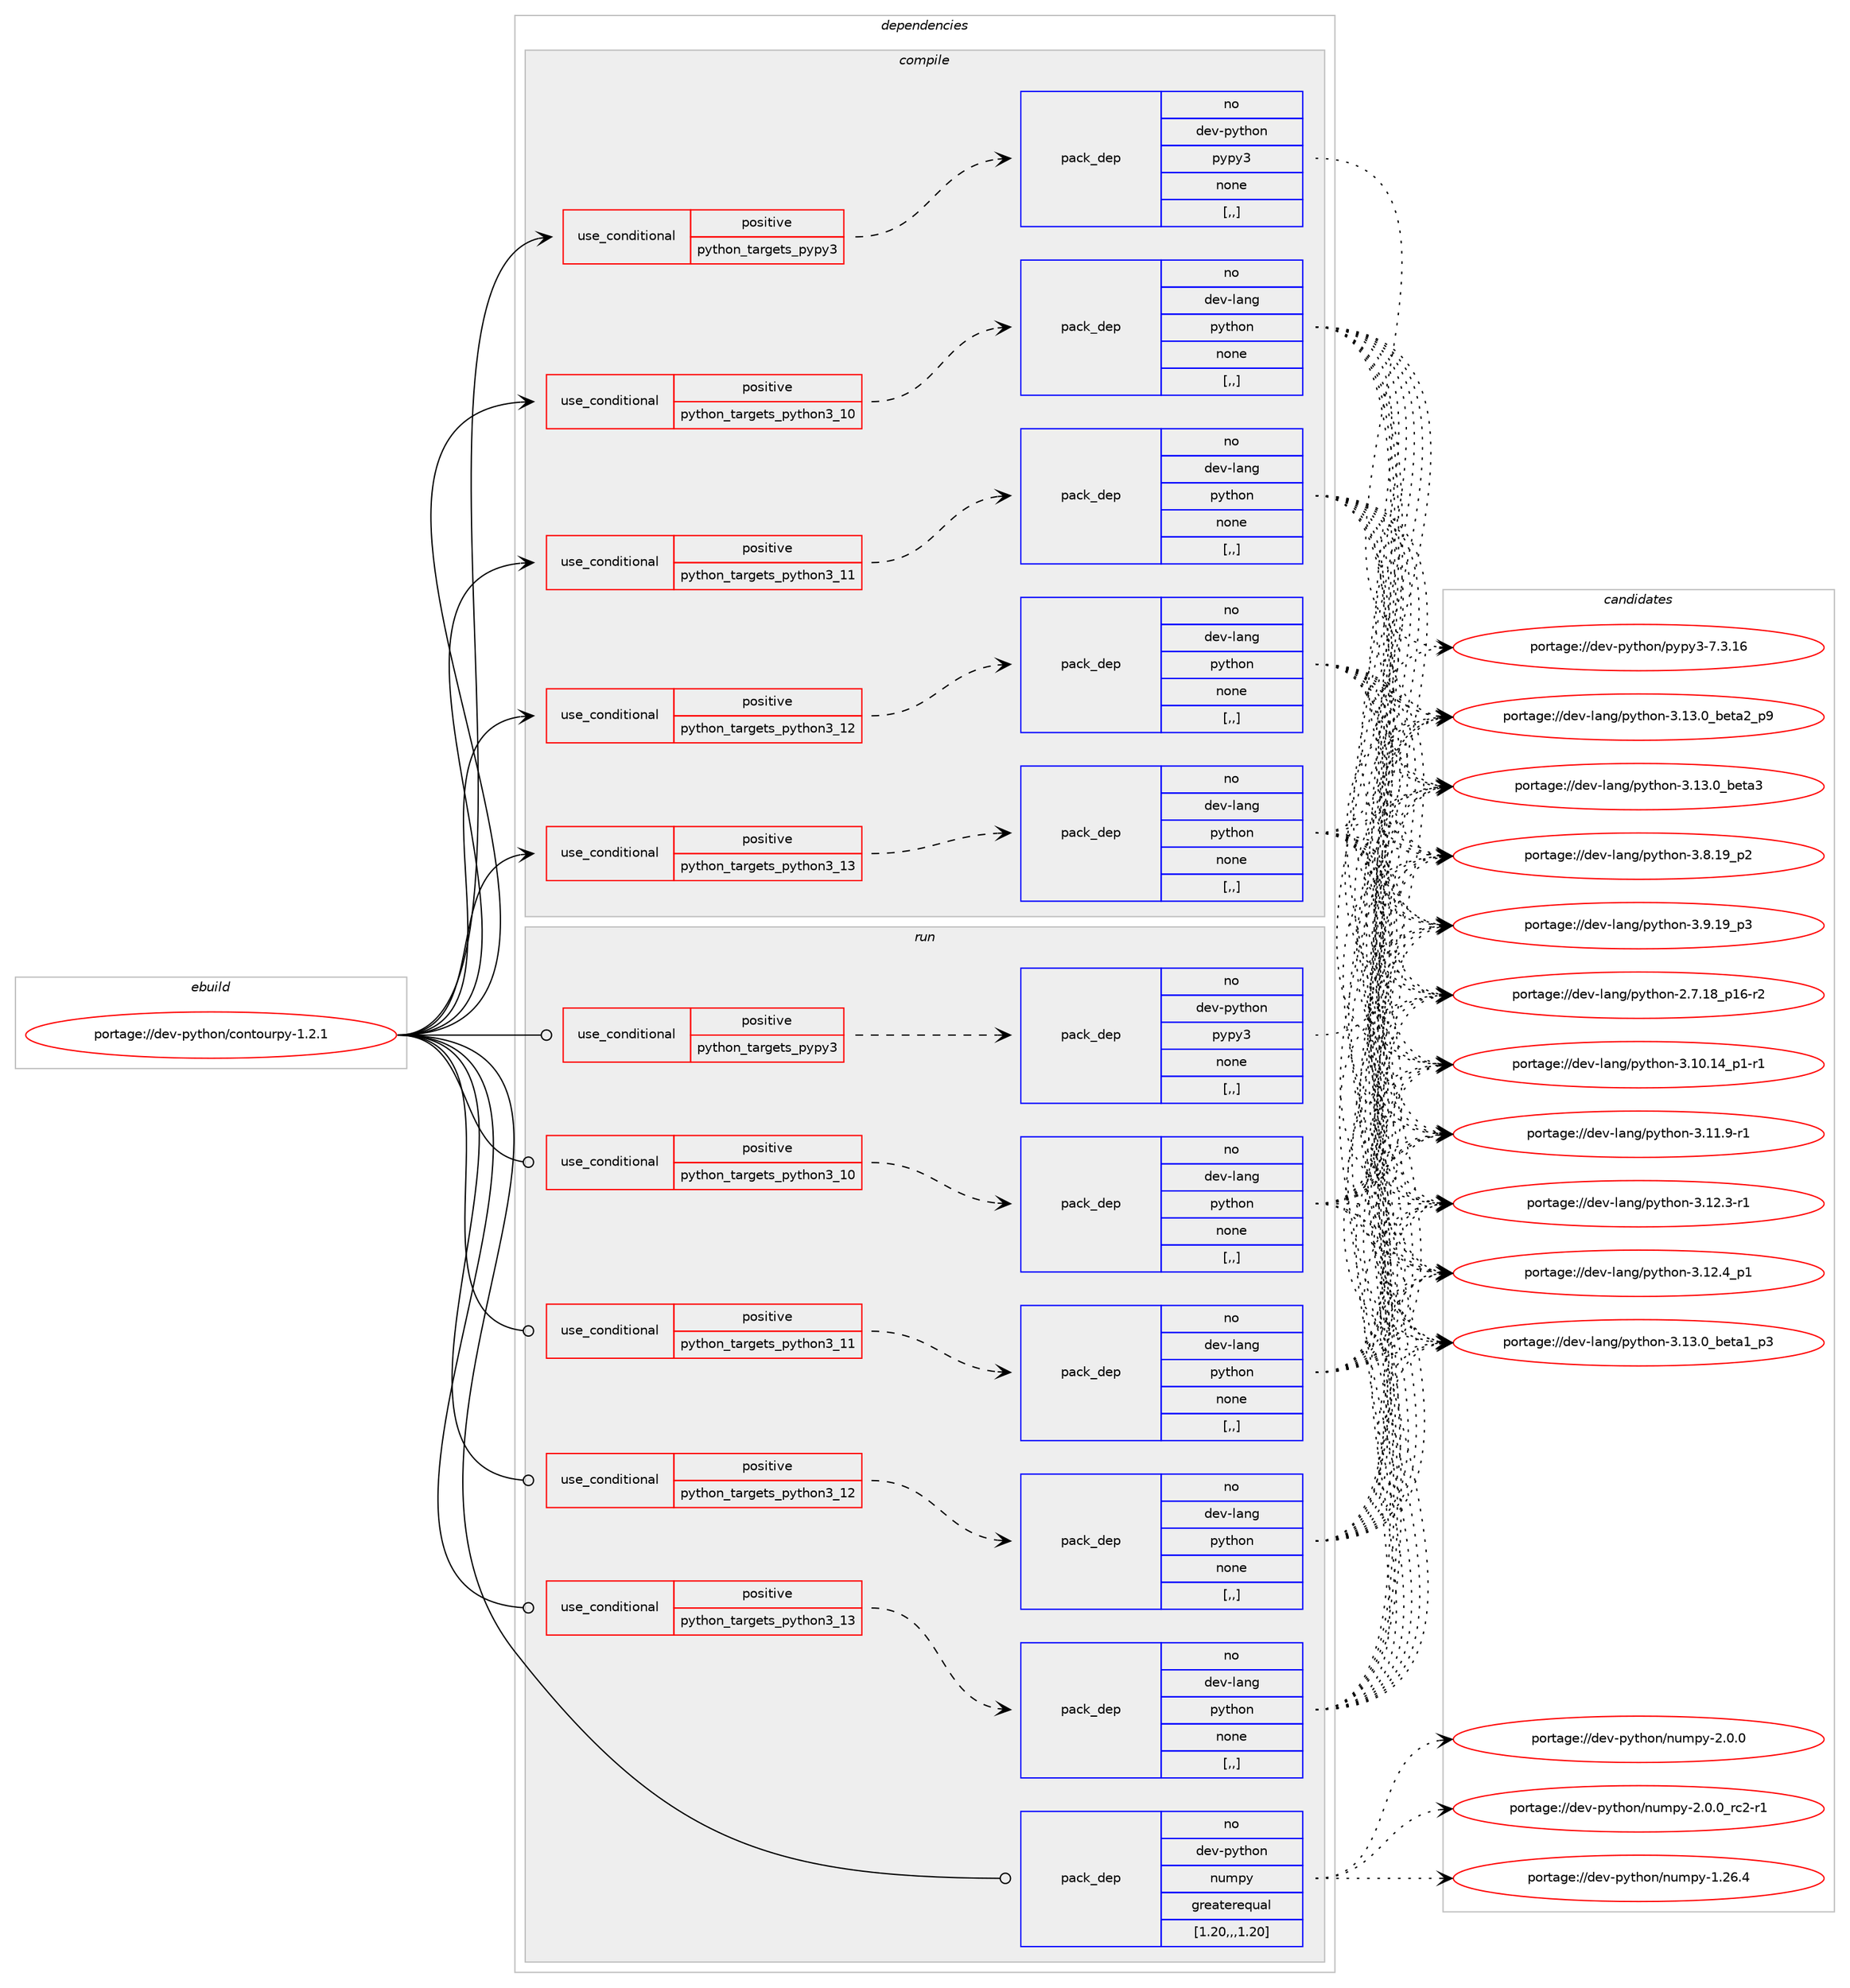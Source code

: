digraph prolog {

# *************
# Graph options
# *************

newrank=true;
concentrate=true;
compound=true;
graph [rankdir=LR,fontname=Helvetica,fontsize=10,ranksep=1.5];#, ranksep=2.5, nodesep=0.2];
edge  [arrowhead=vee];
node  [fontname=Helvetica,fontsize=10];

# **********
# The ebuild
# **********

subgraph cluster_leftcol {
color=gray;
rank=same;
label=<<i>ebuild</i>>;
id [label="portage://dev-python/contourpy-1.2.1", color=red, width=4, href="../dev-python/contourpy-1.2.1.svg"];
}

# ****************
# The dependencies
# ****************

subgraph cluster_midcol {
color=gray;
label=<<i>dependencies</i>>;
subgraph cluster_compile {
fillcolor="#eeeeee";
style=filled;
label=<<i>compile</i>>;
subgraph cond30984 {
dependency140925 [label=<<TABLE BORDER="0" CELLBORDER="1" CELLSPACING="0" CELLPADDING="4"><TR><TD ROWSPAN="3" CELLPADDING="10">use_conditional</TD></TR><TR><TD>positive</TD></TR><TR><TD>python_targets_pypy3</TD></TR></TABLE>>, shape=none, color=red];
subgraph pack108729 {
dependency140926 [label=<<TABLE BORDER="0" CELLBORDER="1" CELLSPACING="0" CELLPADDING="4" WIDTH="220"><TR><TD ROWSPAN="6" CELLPADDING="30">pack_dep</TD></TR><TR><TD WIDTH="110">no</TD></TR><TR><TD>dev-python</TD></TR><TR><TD>pypy3</TD></TR><TR><TD>none</TD></TR><TR><TD>[,,]</TD></TR></TABLE>>, shape=none, color=blue];
}
dependency140925:e -> dependency140926:w [weight=20,style="dashed",arrowhead="vee"];
}
id:e -> dependency140925:w [weight=20,style="solid",arrowhead="vee"];
subgraph cond30985 {
dependency140927 [label=<<TABLE BORDER="0" CELLBORDER="1" CELLSPACING="0" CELLPADDING="4"><TR><TD ROWSPAN="3" CELLPADDING="10">use_conditional</TD></TR><TR><TD>positive</TD></TR><TR><TD>python_targets_python3_10</TD></TR></TABLE>>, shape=none, color=red];
subgraph pack108730 {
dependency140928 [label=<<TABLE BORDER="0" CELLBORDER="1" CELLSPACING="0" CELLPADDING="4" WIDTH="220"><TR><TD ROWSPAN="6" CELLPADDING="30">pack_dep</TD></TR><TR><TD WIDTH="110">no</TD></TR><TR><TD>dev-lang</TD></TR><TR><TD>python</TD></TR><TR><TD>none</TD></TR><TR><TD>[,,]</TD></TR></TABLE>>, shape=none, color=blue];
}
dependency140927:e -> dependency140928:w [weight=20,style="dashed",arrowhead="vee"];
}
id:e -> dependency140927:w [weight=20,style="solid",arrowhead="vee"];
subgraph cond30986 {
dependency140929 [label=<<TABLE BORDER="0" CELLBORDER="1" CELLSPACING="0" CELLPADDING="4"><TR><TD ROWSPAN="3" CELLPADDING="10">use_conditional</TD></TR><TR><TD>positive</TD></TR><TR><TD>python_targets_python3_11</TD></TR></TABLE>>, shape=none, color=red];
subgraph pack108731 {
dependency140930 [label=<<TABLE BORDER="0" CELLBORDER="1" CELLSPACING="0" CELLPADDING="4" WIDTH="220"><TR><TD ROWSPAN="6" CELLPADDING="30">pack_dep</TD></TR><TR><TD WIDTH="110">no</TD></TR><TR><TD>dev-lang</TD></TR><TR><TD>python</TD></TR><TR><TD>none</TD></TR><TR><TD>[,,]</TD></TR></TABLE>>, shape=none, color=blue];
}
dependency140929:e -> dependency140930:w [weight=20,style="dashed",arrowhead="vee"];
}
id:e -> dependency140929:w [weight=20,style="solid",arrowhead="vee"];
subgraph cond30987 {
dependency140931 [label=<<TABLE BORDER="0" CELLBORDER="1" CELLSPACING="0" CELLPADDING="4"><TR><TD ROWSPAN="3" CELLPADDING="10">use_conditional</TD></TR><TR><TD>positive</TD></TR><TR><TD>python_targets_python3_12</TD></TR></TABLE>>, shape=none, color=red];
subgraph pack108732 {
dependency140932 [label=<<TABLE BORDER="0" CELLBORDER="1" CELLSPACING="0" CELLPADDING="4" WIDTH="220"><TR><TD ROWSPAN="6" CELLPADDING="30">pack_dep</TD></TR><TR><TD WIDTH="110">no</TD></TR><TR><TD>dev-lang</TD></TR><TR><TD>python</TD></TR><TR><TD>none</TD></TR><TR><TD>[,,]</TD></TR></TABLE>>, shape=none, color=blue];
}
dependency140931:e -> dependency140932:w [weight=20,style="dashed",arrowhead="vee"];
}
id:e -> dependency140931:w [weight=20,style="solid",arrowhead="vee"];
subgraph cond30988 {
dependency140933 [label=<<TABLE BORDER="0" CELLBORDER="1" CELLSPACING="0" CELLPADDING="4"><TR><TD ROWSPAN="3" CELLPADDING="10">use_conditional</TD></TR><TR><TD>positive</TD></TR><TR><TD>python_targets_python3_13</TD></TR></TABLE>>, shape=none, color=red];
subgraph pack108733 {
dependency140934 [label=<<TABLE BORDER="0" CELLBORDER="1" CELLSPACING="0" CELLPADDING="4" WIDTH="220"><TR><TD ROWSPAN="6" CELLPADDING="30">pack_dep</TD></TR><TR><TD WIDTH="110">no</TD></TR><TR><TD>dev-lang</TD></TR><TR><TD>python</TD></TR><TR><TD>none</TD></TR><TR><TD>[,,]</TD></TR></TABLE>>, shape=none, color=blue];
}
dependency140933:e -> dependency140934:w [weight=20,style="dashed",arrowhead="vee"];
}
id:e -> dependency140933:w [weight=20,style="solid",arrowhead="vee"];
}
subgraph cluster_compileandrun {
fillcolor="#eeeeee";
style=filled;
label=<<i>compile and run</i>>;
}
subgraph cluster_run {
fillcolor="#eeeeee";
style=filled;
label=<<i>run</i>>;
subgraph cond30989 {
dependency140935 [label=<<TABLE BORDER="0" CELLBORDER="1" CELLSPACING="0" CELLPADDING="4"><TR><TD ROWSPAN="3" CELLPADDING="10">use_conditional</TD></TR><TR><TD>positive</TD></TR><TR><TD>python_targets_pypy3</TD></TR></TABLE>>, shape=none, color=red];
subgraph pack108734 {
dependency140936 [label=<<TABLE BORDER="0" CELLBORDER="1" CELLSPACING="0" CELLPADDING="4" WIDTH="220"><TR><TD ROWSPAN="6" CELLPADDING="30">pack_dep</TD></TR><TR><TD WIDTH="110">no</TD></TR><TR><TD>dev-python</TD></TR><TR><TD>pypy3</TD></TR><TR><TD>none</TD></TR><TR><TD>[,,]</TD></TR></TABLE>>, shape=none, color=blue];
}
dependency140935:e -> dependency140936:w [weight=20,style="dashed",arrowhead="vee"];
}
id:e -> dependency140935:w [weight=20,style="solid",arrowhead="odot"];
subgraph cond30990 {
dependency140937 [label=<<TABLE BORDER="0" CELLBORDER="1" CELLSPACING="0" CELLPADDING="4"><TR><TD ROWSPAN="3" CELLPADDING="10">use_conditional</TD></TR><TR><TD>positive</TD></TR><TR><TD>python_targets_python3_10</TD></TR></TABLE>>, shape=none, color=red];
subgraph pack108735 {
dependency140938 [label=<<TABLE BORDER="0" CELLBORDER="1" CELLSPACING="0" CELLPADDING="4" WIDTH="220"><TR><TD ROWSPAN="6" CELLPADDING="30">pack_dep</TD></TR><TR><TD WIDTH="110">no</TD></TR><TR><TD>dev-lang</TD></TR><TR><TD>python</TD></TR><TR><TD>none</TD></TR><TR><TD>[,,]</TD></TR></TABLE>>, shape=none, color=blue];
}
dependency140937:e -> dependency140938:w [weight=20,style="dashed",arrowhead="vee"];
}
id:e -> dependency140937:w [weight=20,style="solid",arrowhead="odot"];
subgraph cond30991 {
dependency140939 [label=<<TABLE BORDER="0" CELLBORDER="1" CELLSPACING="0" CELLPADDING="4"><TR><TD ROWSPAN="3" CELLPADDING="10">use_conditional</TD></TR><TR><TD>positive</TD></TR><TR><TD>python_targets_python3_11</TD></TR></TABLE>>, shape=none, color=red];
subgraph pack108736 {
dependency140940 [label=<<TABLE BORDER="0" CELLBORDER="1" CELLSPACING="0" CELLPADDING="4" WIDTH="220"><TR><TD ROWSPAN="6" CELLPADDING="30">pack_dep</TD></TR><TR><TD WIDTH="110">no</TD></TR><TR><TD>dev-lang</TD></TR><TR><TD>python</TD></TR><TR><TD>none</TD></TR><TR><TD>[,,]</TD></TR></TABLE>>, shape=none, color=blue];
}
dependency140939:e -> dependency140940:w [weight=20,style="dashed",arrowhead="vee"];
}
id:e -> dependency140939:w [weight=20,style="solid",arrowhead="odot"];
subgraph cond30992 {
dependency140941 [label=<<TABLE BORDER="0" CELLBORDER="1" CELLSPACING="0" CELLPADDING="4"><TR><TD ROWSPAN="3" CELLPADDING="10">use_conditional</TD></TR><TR><TD>positive</TD></TR><TR><TD>python_targets_python3_12</TD></TR></TABLE>>, shape=none, color=red];
subgraph pack108737 {
dependency140942 [label=<<TABLE BORDER="0" CELLBORDER="1" CELLSPACING="0" CELLPADDING="4" WIDTH="220"><TR><TD ROWSPAN="6" CELLPADDING="30">pack_dep</TD></TR><TR><TD WIDTH="110">no</TD></TR><TR><TD>dev-lang</TD></TR><TR><TD>python</TD></TR><TR><TD>none</TD></TR><TR><TD>[,,]</TD></TR></TABLE>>, shape=none, color=blue];
}
dependency140941:e -> dependency140942:w [weight=20,style="dashed",arrowhead="vee"];
}
id:e -> dependency140941:w [weight=20,style="solid",arrowhead="odot"];
subgraph cond30993 {
dependency140943 [label=<<TABLE BORDER="0" CELLBORDER="1" CELLSPACING="0" CELLPADDING="4"><TR><TD ROWSPAN="3" CELLPADDING="10">use_conditional</TD></TR><TR><TD>positive</TD></TR><TR><TD>python_targets_python3_13</TD></TR></TABLE>>, shape=none, color=red];
subgraph pack108738 {
dependency140944 [label=<<TABLE BORDER="0" CELLBORDER="1" CELLSPACING="0" CELLPADDING="4" WIDTH="220"><TR><TD ROWSPAN="6" CELLPADDING="30">pack_dep</TD></TR><TR><TD WIDTH="110">no</TD></TR><TR><TD>dev-lang</TD></TR><TR><TD>python</TD></TR><TR><TD>none</TD></TR><TR><TD>[,,]</TD></TR></TABLE>>, shape=none, color=blue];
}
dependency140943:e -> dependency140944:w [weight=20,style="dashed",arrowhead="vee"];
}
id:e -> dependency140943:w [weight=20,style="solid",arrowhead="odot"];
subgraph pack108739 {
dependency140945 [label=<<TABLE BORDER="0" CELLBORDER="1" CELLSPACING="0" CELLPADDING="4" WIDTH="220"><TR><TD ROWSPAN="6" CELLPADDING="30">pack_dep</TD></TR><TR><TD WIDTH="110">no</TD></TR><TR><TD>dev-python</TD></TR><TR><TD>numpy</TD></TR><TR><TD>greaterequal</TD></TR><TR><TD>[1.20,,,1.20]</TD></TR></TABLE>>, shape=none, color=blue];
}
id:e -> dependency140945:w [weight=20,style="solid",arrowhead="odot"];
}
}

# **************
# The candidates
# **************

subgraph cluster_choices {
rank=same;
color=gray;
label=<<i>candidates</i>>;

subgraph choice108729 {
color=black;
nodesep=1;
choice10010111845112121116104111110471121211121215145554651464954 [label="portage://dev-python/pypy3-7.3.16", color=red, width=4,href="../dev-python/pypy3-7.3.16.svg"];
dependency140926:e -> choice10010111845112121116104111110471121211121215145554651464954:w [style=dotted,weight="100"];
}
subgraph choice108730 {
color=black;
nodesep=1;
choice100101118451089711010347112121116104111110455046554649569511249544511450 [label="portage://dev-lang/python-2.7.18_p16-r2", color=red, width=4,href="../dev-lang/python-2.7.18_p16-r2.svg"];
choice100101118451089711010347112121116104111110455146494846495295112494511449 [label="portage://dev-lang/python-3.10.14_p1-r1", color=red, width=4,href="../dev-lang/python-3.10.14_p1-r1.svg"];
choice100101118451089711010347112121116104111110455146494946574511449 [label="portage://dev-lang/python-3.11.9-r1", color=red, width=4,href="../dev-lang/python-3.11.9-r1.svg"];
choice100101118451089711010347112121116104111110455146495046514511449 [label="portage://dev-lang/python-3.12.3-r1", color=red, width=4,href="../dev-lang/python-3.12.3-r1.svg"];
choice100101118451089711010347112121116104111110455146495046529511249 [label="portage://dev-lang/python-3.12.4_p1", color=red, width=4,href="../dev-lang/python-3.12.4_p1.svg"];
choice10010111845108971101034711212111610411111045514649514648959810111697499511251 [label="portage://dev-lang/python-3.13.0_beta1_p3", color=red, width=4,href="../dev-lang/python-3.13.0_beta1_p3.svg"];
choice10010111845108971101034711212111610411111045514649514648959810111697509511257 [label="portage://dev-lang/python-3.13.0_beta2_p9", color=red, width=4,href="../dev-lang/python-3.13.0_beta2_p9.svg"];
choice1001011184510897110103471121211161041111104551464951464895981011169751 [label="portage://dev-lang/python-3.13.0_beta3", color=red, width=4,href="../dev-lang/python-3.13.0_beta3.svg"];
choice100101118451089711010347112121116104111110455146564649579511250 [label="portage://dev-lang/python-3.8.19_p2", color=red, width=4,href="../dev-lang/python-3.8.19_p2.svg"];
choice100101118451089711010347112121116104111110455146574649579511251 [label="portage://dev-lang/python-3.9.19_p3", color=red, width=4,href="../dev-lang/python-3.9.19_p3.svg"];
dependency140928:e -> choice100101118451089711010347112121116104111110455046554649569511249544511450:w [style=dotted,weight="100"];
dependency140928:e -> choice100101118451089711010347112121116104111110455146494846495295112494511449:w [style=dotted,weight="100"];
dependency140928:e -> choice100101118451089711010347112121116104111110455146494946574511449:w [style=dotted,weight="100"];
dependency140928:e -> choice100101118451089711010347112121116104111110455146495046514511449:w [style=dotted,weight="100"];
dependency140928:e -> choice100101118451089711010347112121116104111110455146495046529511249:w [style=dotted,weight="100"];
dependency140928:e -> choice10010111845108971101034711212111610411111045514649514648959810111697499511251:w [style=dotted,weight="100"];
dependency140928:e -> choice10010111845108971101034711212111610411111045514649514648959810111697509511257:w [style=dotted,weight="100"];
dependency140928:e -> choice1001011184510897110103471121211161041111104551464951464895981011169751:w [style=dotted,weight="100"];
dependency140928:e -> choice100101118451089711010347112121116104111110455146564649579511250:w [style=dotted,weight="100"];
dependency140928:e -> choice100101118451089711010347112121116104111110455146574649579511251:w [style=dotted,weight="100"];
}
subgraph choice108731 {
color=black;
nodesep=1;
choice100101118451089711010347112121116104111110455046554649569511249544511450 [label="portage://dev-lang/python-2.7.18_p16-r2", color=red, width=4,href="../dev-lang/python-2.7.18_p16-r2.svg"];
choice100101118451089711010347112121116104111110455146494846495295112494511449 [label="portage://dev-lang/python-3.10.14_p1-r1", color=red, width=4,href="../dev-lang/python-3.10.14_p1-r1.svg"];
choice100101118451089711010347112121116104111110455146494946574511449 [label="portage://dev-lang/python-3.11.9-r1", color=red, width=4,href="../dev-lang/python-3.11.9-r1.svg"];
choice100101118451089711010347112121116104111110455146495046514511449 [label="portage://dev-lang/python-3.12.3-r1", color=red, width=4,href="../dev-lang/python-3.12.3-r1.svg"];
choice100101118451089711010347112121116104111110455146495046529511249 [label="portage://dev-lang/python-3.12.4_p1", color=red, width=4,href="../dev-lang/python-3.12.4_p1.svg"];
choice10010111845108971101034711212111610411111045514649514648959810111697499511251 [label="portage://dev-lang/python-3.13.0_beta1_p3", color=red, width=4,href="../dev-lang/python-3.13.0_beta1_p3.svg"];
choice10010111845108971101034711212111610411111045514649514648959810111697509511257 [label="portage://dev-lang/python-3.13.0_beta2_p9", color=red, width=4,href="../dev-lang/python-3.13.0_beta2_p9.svg"];
choice1001011184510897110103471121211161041111104551464951464895981011169751 [label="portage://dev-lang/python-3.13.0_beta3", color=red, width=4,href="../dev-lang/python-3.13.0_beta3.svg"];
choice100101118451089711010347112121116104111110455146564649579511250 [label="portage://dev-lang/python-3.8.19_p2", color=red, width=4,href="../dev-lang/python-3.8.19_p2.svg"];
choice100101118451089711010347112121116104111110455146574649579511251 [label="portage://dev-lang/python-3.9.19_p3", color=red, width=4,href="../dev-lang/python-3.9.19_p3.svg"];
dependency140930:e -> choice100101118451089711010347112121116104111110455046554649569511249544511450:w [style=dotted,weight="100"];
dependency140930:e -> choice100101118451089711010347112121116104111110455146494846495295112494511449:w [style=dotted,weight="100"];
dependency140930:e -> choice100101118451089711010347112121116104111110455146494946574511449:w [style=dotted,weight="100"];
dependency140930:e -> choice100101118451089711010347112121116104111110455146495046514511449:w [style=dotted,weight="100"];
dependency140930:e -> choice100101118451089711010347112121116104111110455146495046529511249:w [style=dotted,weight="100"];
dependency140930:e -> choice10010111845108971101034711212111610411111045514649514648959810111697499511251:w [style=dotted,weight="100"];
dependency140930:e -> choice10010111845108971101034711212111610411111045514649514648959810111697509511257:w [style=dotted,weight="100"];
dependency140930:e -> choice1001011184510897110103471121211161041111104551464951464895981011169751:w [style=dotted,weight="100"];
dependency140930:e -> choice100101118451089711010347112121116104111110455146564649579511250:w [style=dotted,weight="100"];
dependency140930:e -> choice100101118451089711010347112121116104111110455146574649579511251:w [style=dotted,weight="100"];
}
subgraph choice108732 {
color=black;
nodesep=1;
choice100101118451089711010347112121116104111110455046554649569511249544511450 [label="portage://dev-lang/python-2.7.18_p16-r2", color=red, width=4,href="../dev-lang/python-2.7.18_p16-r2.svg"];
choice100101118451089711010347112121116104111110455146494846495295112494511449 [label="portage://dev-lang/python-3.10.14_p1-r1", color=red, width=4,href="../dev-lang/python-3.10.14_p1-r1.svg"];
choice100101118451089711010347112121116104111110455146494946574511449 [label="portage://dev-lang/python-3.11.9-r1", color=red, width=4,href="../dev-lang/python-3.11.9-r1.svg"];
choice100101118451089711010347112121116104111110455146495046514511449 [label="portage://dev-lang/python-3.12.3-r1", color=red, width=4,href="../dev-lang/python-3.12.3-r1.svg"];
choice100101118451089711010347112121116104111110455146495046529511249 [label="portage://dev-lang/python-3.12.4_p1", color=red, width=4,href="../dev-lang/python-3.12.4_p1.svg"];
choice10010111845108971101034711212111610411111045514649514648959810111697499511251 [label="portage://dev-lang/python-3.13.0_beta1_p3", color=red, width=4,href="../dev-lang/python-3.13.0_beta1_p3.svg"];
choice10010111845108971101034711212111610411111045514649514648959810111697509511257 [label="portage://dev-lang/python-3.13.0_beta2_p9", color=red, width=4,href="../dev-lang/python-3.13.0_beta2_p9.svg"];
choice1001011184510897110103471121211161041111104551464951464895981011169751 [label="portage://dev-lang/python-3.13.0_beta3", color=red, width=4,href="../dev-lang/python-3.13.0_beta3.svg"];
choice100101118451089711010347112121116104111110455146564649579511250 [label="portage://dev-lang/python-3.8.19_p2", color=red, width=4,href="../dev-lang/python-3.8.19_p2.svg"];
choice100101118451089711010347112121116104111110455146574649579511251 [label="portage://dev-lang/python-3.9.19_p3", color=red, width=4,href="../dev-lang/python-3.9.19_p3.svg"];
dependency140932:e -> choice100101118451089711010347112121116104111110455046554649569511249544511450:w [style=dotted,weight="100"];
dependency140932:e -> choice100101118451089711010347112121116104111110455146494846495295112494511449:w [style=dotted,weight="100"];
dependency140932:e -> choice100101118451089711010347112121116104111110455146494946574511449:w [style=dotted,weight="100"];
dependency140932:e -> choice100101118451089711010347112121116104111110455146495046514511449:w [style=dotted,weight="100"];
dependency140932:e -> choice100101118451089711010347112121116104111110455146495046529511249:w [style=dotted,weight="100"];
dependency140932:e -> choice10010111845108971101034711212111610411111045514649514648959810111697499511251:w [style=dotted,weight="100"];
dependency140932:e -> choice10010111845108971101034711212111610411111045514649514648959810111697509511257:w [style=dotted,weight="100"];
dependency140932:e -> choice1001011184510897110103471121211161041111104551464951464895981011169751:w [style=dotted,weight="100"];
dependency140932:e -> choice100101118451089711010347112121116104111110455146564649579511250:w [style=dotted,weight="100"];
dependency140932:e -> choice100101118451089711010347112121116104111110455146574649579511251:w [style=dotted,weight="100"];
}
subgraph choice108733 {
color=black;
nodesep=1;
choice100101118451089711010347112121116104111110455046554649569511249544511450 [label="portage://dev-lang/python-2.7.18_p16-r2", color=red, width=4,href="../dev-lang/python-2.7.18_p16-r2.svg"];
choice100101118451089711010347112121116104111110455146494846495295112494511449 [label="portage://dev-lang/python-3.10.14_p1-r1", color=red, width=4,href="../dev-lang/python-3.10.14_p1-r1.svg"];
choice100101118451089711010347112121116104111110455146494946574511449 [label="portage://dev-lang/python-3.11.9-r1", color=red, width=4,href="../dev-lang/python-3.11.9-r1.svg"];
choice100101118451089711010347112121116104111110455146495046514511449 [label="portage://dev-lang/python-3.12.3-r1", color=red, width=4,href="../dev-lang/python-3.12.3-r1.svg"];
choice100101118451089711010347112121116104111110455146495046529511249 [label="portage://dev-lang/python-3.12.4_p1", color=red, width=4,href="../dev-lang/python-3.12.4_p1.svg"];
choice10010111845108971101034711212111610411111045514649514648959810111697499511251 [label="portage://dev-lang/python-3.13.0_beta1_p3", color=red, width=4,href="../dev-lang/python-3.13.0_beta1_p3.svg"];
choice10010111845108971101034711212111610411111045514649514648959810111697509511257 [label="portage://dev-lang/python-3.13.0_beta2_p9", color=red, width=4,href="../dev-lang/python-3.13.0_beta2_p9.svg"];
choice1001011184510897110103471121211161041111104551464951464895981011169751 [label="portage://dev-lang/python-3.13.0_beta3", color=red, width=4,href="../dev-lang/python-3.13.0_beta3.svg"];
choice100101118451089711010347112121116104111110455146564649579511250 [label="portage://dev-lang/python-3.8.19_p2", color=red, width=4,href="../dev-lang/python-3.8.19_p2.svg"];
choice100101118451089711010347112121116104111110455146574649579511251 [label="portage://dev-lang/python-3.9.19_p3", color=red, width=4,href="../dev-lang/python-3.9.19_p3.svg"];
dependency140934:e -> choice100101118451089711010347112121116104111110455046554649569511249544511450:w [style=dotted,weight="100"];
dependency140934:e -> choice100101118451089711010347112121116104111110455146494846495295112494511449:w [style=dotted,weight="100"];
dependency140934:e -> choice100101118451089711010347112121116104111110455146494946574511449:w [style=dotted,weight="100"];
dependency140934:e -> choice100101118451089711010347112121116104111110455146495046514511449:w [style=dotted,weight="100"];
dependency140934:e -> choice100101118451089711010347112121116104111110455146495046529511249:w [style=dotted,weight="100"];
dependency140934:e -> choice10010111845108971101034711212111610411111045514649514648959810111697499511251:w [style=dotted,weight="100"];
dependency140934:e -> choice10010111845108971101034711212111610411111045514649514648959810111697509511257:w [style=dotted,weight="100"];
dependency140934:e -> choice1001011184510897110103471121211161041111104551464951464895981011169751:w [style=dotted,weight="100"];
dependency140934:e -> choice100101118451089711010347112121116104111110455146564649579511250:w [style=dotted,weight="100"];
dependency140934:e -> choice100101118451089711010347112121116104111110455146574649579511251:w [style=dotted,weight="100"];
}
subgraph choice108734 {
color=black;
nodesep=1;
choice10010111845112121116104111110471121211121215145554651464954 [label="portage://dev-python/pypy3-7.3.16", color=red, width=4,href="../dev-python/pypy3-7.3.16.svg"];
dependency140936:e -> choice10010111845112121116104111110471121211121215145554651464954:w [style=dotted,weight="100"];
}
subgraph choice108735 {
color=black;
nodesep=1;
choice100101118451089711010347112121116104111110455046554649569511249544511450 [label="portage://dev-lang/python-2.7.18_p16-r2", color=red, width=4,href="../dev-lang/python-2.7.18_p16-r2.svg"];
choice100101118451089711010347112121116104111110455146494846495295112494511449 [label="portage://dev-lang/python-3.10.14_p1-r1", color=red, width=4,href="../dev-lang/python-3.10.14_p1-r1.svg"];
choice100101118451089711010347112121116104111110455146494946574511449 [label="portage://dev-lang/python-3.11.9-r1", color=red, width=4,href="../dev-lang/python-3.11.9-r1.svg"];
choice100101118451089711010347112121116104111110455146495046514511449 [label="portage://dev-lang/python-3.12.3-r1", color=red, width=4,href="../dev-lang/python-3.12.3-r1.svg"];
choice100101118451089711010347112121116104111110455146495046529511249 [label="portage://dev-lang/python-3.12.4_p1", color=red, width=4,href="../dev-lang/python-3.12.4_p1.svg"];
choice10010111845108971101034711212111610411111045514649514648959810111697499511251 [label="portage://dev-lang/python-3.13.0_beta1_p3", color=red, width=4,href="../dev-lang/python-3.13.0_beta1_p3.svg"];
choice10010111845108971101034711212111610411111045514649514648959810111697509511257 [label="portage://dev-lang/python-3.13.0_beta2_p9", color=red, width=4,href="../dev-lang/python-3.13.0_beta2_p9.svg"];
choice1001011184510897110103471121211161041111104551464951464895981011169751 [label="portage://dev-lang/python-3.13.0_beta3", color=red, width=4,href="../dev-lang/python-3.13.0_beta3.svg"];
choice100101118451089711010347112121116104111110455146564649579511250 [label="portage://dev-lang/python-3.8.19_p2", color=red, width=4,href="../dev-lang/python-3.8.19_p2.svg"];
choice100101118451089711010347112121116104111110455146574649579511251 [label="portage://dev-lang/python-3.9.19_p3", color=red, width=4,href="../dev-lang/python-3.9.19_p3.svg"];
dependency140938:e -> choice100101118451089711010347112121116104111110455046554649569511249544511450:w [style=dotted,weight="100"];
dependency140938:e -> choice100101118451089711010347112121116104111110455146494846495295112494511449:w [style=dotted,weight="100"];
dependency140938:e -> choice100101118451089711010347112121116104111110455146494946574511449:w [style=dotted,weight="100"];
dependency140938:e -> choice100101118451089711010347112121116104111110455146495046514511449:w [style=dotted,weight="100"];
dependency140938:e -> choice100101118451089711010347112121116104111110455146495046529511249:w [style=dotted,weight="100"];
dependency140938:e -> choice10010111845108971101034711212111610411111045514649514648959810111697499511251:w [style=dotted,weight="100"];
dependency140938:e -> choice10010111845108971101034711212111610411111045514649514648959810111697509511257:w [style=dotted,weight="100"];
dependency140938:e -> choice1001011184510897110103471121211161041111104551464951464895981011169751:w [style=dotted,weight="100"];
dependency140938:e -> choice100101118451089711010347112121116104111110455146564649579511250:w [style=dotted,weight="100"];
dependency140938:e -> choice100101118451089711010347112121116104111110455146574649579511251:w [style=dotted,weight="100"];
}
subgraph choice108736 {
color=black;
nodesep=1;
choice100101118451089711010347112121116104111110455046554649569511249544511450 [label="portage://dev-lang/python-2.7.18_p16-r2", color=red, width=4,href="../dev-lang/python-2.7.18_p16-r2.svg"];
choice100101118451089711010347112121116104111110455146494846495295112494511449 [label="portage://dev-lang/python-3.10.14_p1-r1", color=red, width=4,href="../dev-lang/python-3.10.14_p1-r1.svg"];
choice100101118451089711010347112121116104111110455146494946574511449 [label="portage://dev-lang/python-3.11.9-r1", color=red, width=4,href="../dev-lang/python-3.11.9-r1.svg"];
choice100101118451089711010347112121116104111110455146495046514511449 [label="portage://dev-lang/python-3.12.3-r1", color=red, width=4,href="../dev-lang/python-3.12.3-r1.svg"];
choice100101118451089711010347112121116104111110455146495046529511249 [label="portage://dev-lang/python-3.12.4_p1", color=red, width=4,href="../dev-lang/python-3.12.4_p1.svg"];
choice10010111845108971101034711212111610411111045514649514648959810111697499511251 [label="portage://dev-lang/python-3.13.0_beta1_p3", color=red, width=4,href="../dev-lang/python-3.13.0_beta1_p3.svg"];
choice10010111845108971101034711212111610411111045514649514648959810111697509511257 [label="portage://dev-lang/python-3.13.0_beta2_p9", color=red, width=4,href="../dev-lang/python-3.13.0_beta2_p9.svg"];
choice1001011184510897110103471121211161041111104551464951464895981011169751 [label="portage://dev-lang/python-3.13.0_beta3", color=red, width=4,href="../dev-lang/python-3.13.0_beta3.svg"];
choice100101118451089711010347112121116104111110455146564649579511250 [label="portage://dev-lang/python-3.8.19_p2", color=red, width=4,href="../dev-lang/python-3.8.19_p2.svg"];
choice100101118451089711010347112121116104111110455146574649579511251 [label="portage://dev-lang/python-3.9.19_p3", color=red, width=4,href="../dev-lang/python-3.9.19_p3.svg"];
dependency140940:e -> choice100101118451089711010347112121116104111110455046554649569511249544511450:w [style=dotted,weight="100"];
dependency140940:e -> choice100101118451089711010347112121116104111110455146494846495295112494511449:w [style=dotted,weight="100"];
dependency140940:e -> choice100101118451089711010347112121116104111110455146494946574511449:w [style=dotted,weight="100"];
dependency140940:e -> choice100101118451089711010347112121116104111110455146495046514511449:w [style=dotted,weight="100"];
dependency140940:e -> choice100101118451089711010347112121116104111110455146495046529511249:w [style=dotted,weight="100"];
dependency140940:e -> choice10010111845108971101034711212111610411111045514649514648959810111697499511251:w [style=dotted,weight="100"];
dependency140940:e -> choice10010111845108971101034711212111610411111045514649514648959810111697509511257:w [style=dotted,weight="100"];
dependency140940:e -> choice1001011184510897110103471121211161041111104551464951464895981011169751:w [style=dotted,weight="100"];
dependency140940:e -> choice100101118451089711010347112121116104111110455146564649579511250:w [style=dotted,weight="100"];
dependency140940:e -> choice100101118451089711010347112121116104111110455146574649579511251:w [style=dotted,weight="100"];
}
subgraph choice108737 {
color=black;
nodesep=1;
choice100101118451089711010347112121116104111110455046554649569511249544511450 [label="portage://dev-lang/python-2.7.18_p16-r2", color=red, width=4,href="../dev-lang/python-2.7.18_p16-r2.svg"];
choice100101118451089711010347112121116104111110455146494846495295112494511449 [label="portage://dev-lang/python-3.10.14_p1-r1", color=red, width=4,href="../dev-lang/python-3.10.14_p1-r1.svg"];
choice100101118451089711010347112121116104111110455146494946574511449 [label="portage://dev-lang/python-3.11.9-r1", color=red, width=4,href="../dev-lang/python-3.11.9-r1.svg"];
choice100101118451089711010347112121116104111110455146495046514511449 [label="portage://dev-lang/python-3.12.3-r1", color=red, width=4,href="../dev-lang/python-3.12.3-r1.svg"];
choice100101118451089711010347112121116104111110455146495046529511249 [label="portage://dev-lang/python-3.12.4_p1", color=red, width=4,href="../dev-lang/python-3.12.4_p1.svg"];
choice10010111845108971101034711212111610411111045514649514648959810111697499511251 [label="portage://dev-lang/python-3.13.0_beta1_p3", color=red, width=4,href="../dev-lang/python-3.13.0_beta1_p3.svg"];
choice10010111845108971101034711212111610411111045514649514648959810111697509511257 [label="portage://dev-lang/python-3.13.0_beta2_p9", color=red, width=4,href="../dev-lang/python-3.13.0_beta2_p9.svg"];
choice1001011184510897110103471121211161041111104551464951464895981011169751 [label="portage://dev-lang/python-3.13.0_beta3", color=red, width=4,href="../dev-lang/python-3.13.0_beta3.svg"];
choice100101118451089711010347112121116104111110455146564649579511250 [label="portage://dev-lang/python-3.8.19_p2", color=red, width=4,href="../dev-lang/python-3.8.19_p2.svg"];
choice100101118451089711010347112121116104111110455146574649579511251 [label="portage://dev-lang/python-3.9.19_p3", color=red, width=4,href="../dev-lang/python-3.9.19_p3.svg"];
dependency140942:e -> choice100101118451089711010347112121116104111110455046554649569511249544511450:w [style=dotted,weight="100"];
dependency140942:e -> choice100101118451089711010347112121116104111110455146494846495295112494511449:w [style=dotted,weight="100"];
dependency140942:e -> choice100101118451089711010347112121116104111110455146494946574511449:w [style=dotted,weight="100"];
dependency140942:e -> choice100101118451089711010347112121116104111110455146495046514511449:w [style=dotted,weight="100"];
dependency140942:e -> choice100101118451089711010347112121116104111110455146495046529511249:w [style=dotted,weight="100"];
dependency140942:e -> choice10010111845108971101034711212111610411111045514649514648959810111697499511251:w [style=dotted,weight="100"];
dependency140942:e -> choice10010111845108971101034711212111610411111045514649514648959810111697509511257:w [style=dotted,weight="100"];
dependency140942:e -> choice1001011184510897110103471121211161041111104551464951464895981011169751:w [style=dotted,weight="100"];
dependency140942:e -> choice100101118451089711010347112121116104111110455146564649579511250:w [style=dotted,weight="100"];
dependency140942:e -> choice100101118451089711010347112121116104111110455146574649579511251:w [style=dotted,weight="100"];
}
subgraph choice108738 {
color=black;
nodesep=1;
choice100101118451089711010347112121116104111110455046554649569511249544511450 [label="portage://dev-lang/python-2.7.18_p16-r2", color=red, width=4,href="../dev-lang/python-2.7.18_p16-r2.svg"];
choice100101118451089711010347112121116104111110455146494846495295112494511449 [label="portage://dev-lang/python-3.10.14_p1-r1", color=red, width=4,href="../dev-lang/python-3.10.14_p1-r1.svg"];
choice100101118451089711010347112121116104111110455146494946574511449 [label="portage://dev-lang/python-3.11.9-r1", color=red, width=4,href="../dev-lang/python-3.11.9-r1.svg"];
choice100101118451089711010347112121116104111110455146495046514511449 [label="portage://dev-lang/python-3.12.3-r1", color=red, width=4,href="../dev-lang/python-3.12.3-r1.svg"];
choice100101118451089711010347112121116104111110455146495046529511249 [label="portage://dev-lang/python-3.12.4_p1", color=red, width=4,href="../dev-lang/python-3.12.4_p1.svg"];
choice10010111845108971101034711212111610411111045514649514648959810111697499511251 [label="portage://dev-lang/python-3.13.0_beta1_p3", color=red, width=4,href="../dev-lang/python-3.13.0_beta1_p3.svg"];
choice10010111845108971101034711212111610411111045514649514648959810111697509511257 [label="portage://dev-lang/python-3.13.0_beta2_p9", color=red, width=4,href="../dev-lang/python-3.13.0_beta2_p9.svg"];
choice1001011184510897110103471121211161041111104551464951464895981011169751 [label="portage://dev-lang/python-3.13.0_beta3", color=red, width=4,href="../dev-lang/python-3.13.0_beta3.svg"];
choice100101118451089711010347112121116104111110455146564649579511250 [label="portage://dev-lang/python-3.8.19_p2", color=red, width=4,href="../dev-lang/python-3.8.19_p2.svg"];
choice100101118451089711010347112121116104111110455146574649579511251 [label="portage://dev-lang/python-3.9.19_p3", color=red, width=4,href="../dev-lang/python-3.9.19_p3.svg"];
dependency140944:e -> choice100101118451089711010347112121116104111110455046554649569511249544511450:w [style=dotted,weight="100"];
dependency140944:e -> choice100101118451089711010347112121116104111110455146494846495295112494511449:w [style=dotted,weight="100"];
dependency140944:e -> choice100101118451089711010347112121116104111110455146494946574511449:w [style=dotted,weight="100"];
dependency140944:e -> choice100101118451089711010347112121116104111110455146495046514511449:w [style=dotted,weight="100"];
dependency140944:e -> choice100101118451089711010347112121116104111110455146495046529511249:w [style=dotted,weight="100"];
dependency140944:e -> choice10010111845108971101034711212111610411111045514649514648959810111697499511251:w [style=dotted,weight="100"];
dependency140944:e -> choice10010111845108971101034711212111610411111045514649514648959810111697509511257:w [style=dotted,weight="100"];
dependency140944:e -> choice1001011184510897110103471121211161041111104551464951464895981011169751:w [style=dotted,weight="100"];
dependency140944:e -> choice100101118451089711010347112121116104111110455146564649579511250:w [style=dotted,weight="100"];
dependency140944:e -> choice100101118451089711010347112121116104111110455146574649579511251:w [style=dotted,weight="100"];
}
subgraph choice108739 {
color=black;
nodesep=1;
choice100101118451121211161041111104711011710911212145494650544652 [label="portage://dev-python/numpy-1.26.4", color=red, width=4,href="../dev-python/numpy-1.26.4.svg"];
choice1001011184511212111610411111047110117109112121455046484648 [label="portage://dev-python/numpy-2.0.0", color=red, width=4,href="../dev-python/numpy-2.0.0.svg"];
choice10010111845112121116104111110471101171091121214550464846489511499504511449 [label="portage://dev-python/numpy-2.0.0_rc2-r1", color=red, width=4,href="../dev-python/numpy-2.0.0_rc2-r1.svg"];
dependency140945:e -> choice100101118451121211161041111104711011710911212145494650544652:w [style=dotted,weight="100"];
dependency140945:e -> choice1001011184511212111610411111047110117109112121455046484648:w [style=dotted,weight="100"];
dependency140945:e -> choice10010111845112121116104111110471101171091121214550464846489511499504511449:w [style=dotted,weight="100"];
}
}

}
